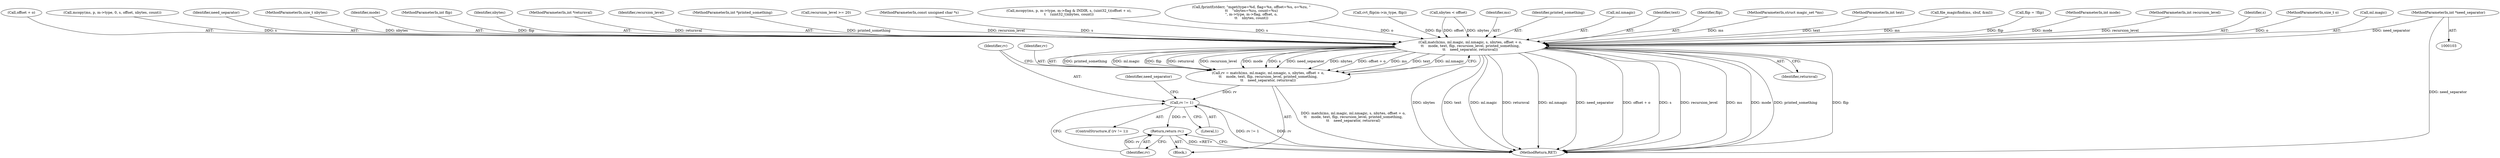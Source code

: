 digraph "0_file_447558595a3650db2886cd2f416ad0beba965801@pointer" {
"1000115" [label="(MethodParameterIn,int *need_separator)"];
"1002696" [label="(Call,match(ms, ml.magic, ml.nmagic, s, nbytes, offset + o,\n\t\t    mode, text, flip, recursion_level, printed_something,\n\t\t    need_separator, returnval))"];
"1002694" [label="(Call,rv = match(ms, ml.magic, ml.nmagic, s, nbytes, offset + o,\n\t\t    mode, text, flip, recursion_level, printed_something,\n\t\t    need_separator, returnval))"];
"1002717" [label="(Call,rv != 1)"];
"1002724" [label="(Return,return rv;)"];
"1002725" [label="(Identifier,rv)"];
"1002695" [label="(Identifier,rv)"];
"1002722" [label="(Identifier,need_separator)"];
"1002713" [label="(Identifier,printed_something)"];
"1002701" [label="(Call,ml.nmagic)"];
"1002716" [label="(ControlStructure,if (rv != 1))"];
"1002710" [label="(Identifier,text)"];
"1002711" [label="(Identifier,flip)"];
"1000104" [label="(MethodParameterIn,struct magic_set *ms)"];
"1000111" [label="(MethodParameterIn,int text)"];
"1002664" [label="(Call,file_magicfind(ms, sbuf, &ml))"];
"1002658" [label="(Call,flip = !flip)"];
"1000110" [label="(MethodParameterIn,int mode)"];
"1000113" [label="(MethodParameterIn,int recursion_level)"];
"1002704" [label="(Identifier,s)"];
"1000108" [label="(MethodParameterIn,size_t o)"];
"1002698" [label="(Call,ml.magic)"];
"1002756" [label="(MethodReturn,RET)"];
"1002638" [label="(Call,nbytes < offset)"];
"1002706" [label="(Call,offset + o)"];
"1002435" [label="(Block,)"];
"1002718" [label="(Identifier,rv)"];
"1002390" [label="(Call,mcopy(ms, p, m->type, 0, s, offset, nbytes, count))"];
"1002696" [label="(Call,match(ms, ml.magic, ml.nmagic, s, nbytes, offset + o,\n\t\t    mode, text, flip, recursion_level, printed_something,\n\t\t    need_separator, returnval))"];
"1002714" [label="(Identifier,need_separator)"];
"1000107" [label="(MethodParameterIn,size_t nbytes)"];
"1002709" [label="(Identifier,mode)"];
"1002724" [label="(Return,return rv;)"];
"1000112" [label="(MethodParameterIn,int flip)"];
"1002705" [label="(Identifier,nbytes)"];
"1002719" [label="(Literal,1)"];
"1002717" [label="(Call,rv != 1)"];
"1000116" [label="(MethodParameterIn,int *returnval)"];
"1002694" [label="(Call,rv = match(ms, ml.magic, ml.nmagic, s, nbytes, offset + o,\n\t\t    mode, text, flip, recursion_level, printed_something,\n\t\t    need_separator, returnval))"];
"1000115" [label="(MethodParameterIn,int *need_separator)"];
"1002712" [label="(Identifier,recursion_level)"];
"1000114" [label="(MethodParameterIn,int *printed_something)"];
"1000145" [label="(Call,recursion_level >= 20)"];
"1000105" [label="(MethodParameterIn,const unsigned char *s)"];
"1000158" [label="(Call,mcopy(ms, p, m->type, m->flag & INDIR, s, (uint32_t)(offset + o),\n\t    (uint32_t)nbytes, count))"];
"1000193" [label="(Call,fprintf(stderr, \"mget(type=%d, flag=%x, offset=%u, o=%zu, \"\n\t\t    \"nbytes=%zu, count=%u)\n\", m->type, m->flag, offset, o,\n\t\t    nbytes, count))"];
"1002715" [label="(Identifier,returnval)"];
"1000425" [label="(Call,cvt_flip(m->in_type, flip))"];
"1002697" [label="(Identifier,ms)"];
"1000115" -> "1000103"  [label="AST: "];
"1000115" -> "1002756"  [label="DDG: need_separator"];
"1000115" -> "1002696"  [label="DDG: need_separator"];
"1002696" -> "1002694"  [label="AST: "];
"1002696" -> "1002715"  [label="CFG: "];
"1002697" -> "1002696"  [label="AST: "];
"1002698" -> "1002696"  [label="AST: "];
"1002701" -> "1002696"  [label="AST: "];
"1002704" -> "1002696"  [label="AST: "];
"1002705" -> "1002696"  [label="AST: "];
"1002706" -> "1002696"  [label="AST: "];
"1002709" -> "1002696"  [label="AST: "];
"1002710" -> "1002696"  [label="AST: "];
"1002711" -> "1002696"  [label="AST: "];
"1002712" -> "1002696"  [label="AST: "];
"1002713" -> "1002696"  [label="AST: "];
"1002714" -> "1002696"  [label="AST: "];
"1002715" -> "1002696"  [label="AST: "];
"1002694" -> "1002696"  [label="CFG: "];
"1002696" -> "1002756"  [label="DDG: offset + o"];
"1002696" -> "1002756"  [label="DDG: s"];
"1002696" -> "1002756"  [label="DDG: recursion_level"];
"1002696" -> "1002756"  [label="DDG: ms"];
"1002696" -> "1002756"  [label="DDG: mode"];
"1002696" -> "1002756"  [label="DDG: printed_something"];
"1002696" -> "1002756"  [label="DDG: flip"];
"1002696" -> "1002756"  [label="DDG: nbytes"];
"1002696" -> "1002756"  [label="DDG: text"];
"1002696" -> "1002756"  [label="DDG: ml.magic"];
"1002696" -> "1002756"  [label="DDG: returnval"];
"1002696" -> "1002756"  [label="DDG: ml.nmagic"];
"1002696" -> "1002756"  [label="DDG: need_separator"];
"1002696" -> "1002694"  [label="DDG: printed_something"];
"1002696" -> "1002694"  [label="DDG: ml.magic"];
"1002696" -> "1002694"  [label="DDG: flip"];
"1002696" -> "1002694"  [label="DDG: returnval"];
"1002696" -> "1002694"  [label="DDG: recursion_level"];
"1002696" -> "1002694"  [label="DDG: mode"];
"1002696" -> "1002694"  [label="DDG: s"];
"1002696" -> "1002694"  [label="DDG: need_separator"];
"1002696" -> "1002694"  [label="DDG: nbytes"];
"1002696" -> "1002694"  [label="DDG: offset + o"];
"1002696" -> "1002694"  [label="DDG: ms"];
"1002696" -> "1002694"  [label="DDG: text"];
"1002696" -> "1002694"  [label="DDG: ml.nmagic"];
"1002664" -> "1002696"  [label="DDG: ms"];
"1000104" -> "1002696"  [label="DDG: ms"];
"1000158" -> "1002696"  [label="DDG: s"];
"1002390" -> "1002696"  [label="DDG: s"];
"1000105" -> "1002696"  [label="DDG: s"];
"1002638" -> "1002696"  [label="DDG: nbytes"];
"1002638" -> "1002696"  [label="DDG: offset"];
"1000107" -> "1002696"  [label="DDG: nbytes"];
"1000193" -> "1002696"  [label="DDG: o"];
"1000108" -> "1002696"  [label="DDG: o"];
"1000110" -> "1002696"  [label="DDG: mode"];
"1000111" -> "1002696"  [label="DDG: text"];
"1002658" -> "1002696"  [label="DDG: flip"];
"1000425" -> "1002696"  [label="DDG: flip"];
"1000112" -> "1002696"  [label="DDG: flip"];
"1000145" -> "1002696"  [label="DDG: recursion_level"];
"1000113" -> "1002696"  [label="DDG: recursion_level"];
"1000114" -> "1002696"  [label="DDG: printed_something"];
"1000116" -> "1002696"  [label="DDG: returnval"];
"1002694" -> "1002435"  [label="AST: "];
"1002695" -> "1002694"  [label="AST: "];
"1002718" -> "1002694"  [label="CFG: "];
"1002694" -> "1002756"  [label="DDG: match(ms, ml.magic, ml.nmagic, s, nbytes, offset + o,\n\t\t    mode, text, flip, recursion_level, printed_something,\n\t\t    need_separator, returnval)"];
"1002694" -> "1002717"  [label="DDG: rv"];
"1002717" -> "1002716"  [label="AST: "];
"1002717" -> "1002719"  [label="CFG: "];
"1002718" -> "1002717"  [label="AST: "];
"1002719" -> "1002717"  [label="AST: "];
"1002722" -> "1002717"  [label="CFG: "];
"1002725" -> "1002717"  [label="CFG: "];
"1002717" -> "1002756"  [label="DDG: rv != 1"];
"1002717" -> "1002756"  [label="DDG: rv"];
"1002717" -> "1002724"  [label="DDG: rv"];
"1002724" -> "1002435"  [label="AST: "];
"1002724" -> "1002725"  [label="CFG: "];
"1002725" -> "1002724"  [label="AST: "];
"1002756" -> "1002724"  [label="CFG: "];
"1002724" -> "1002756"  [label="DDG: <RET>"];
"1002725" -> "1002724"  [label="DDG: rv"];
}
